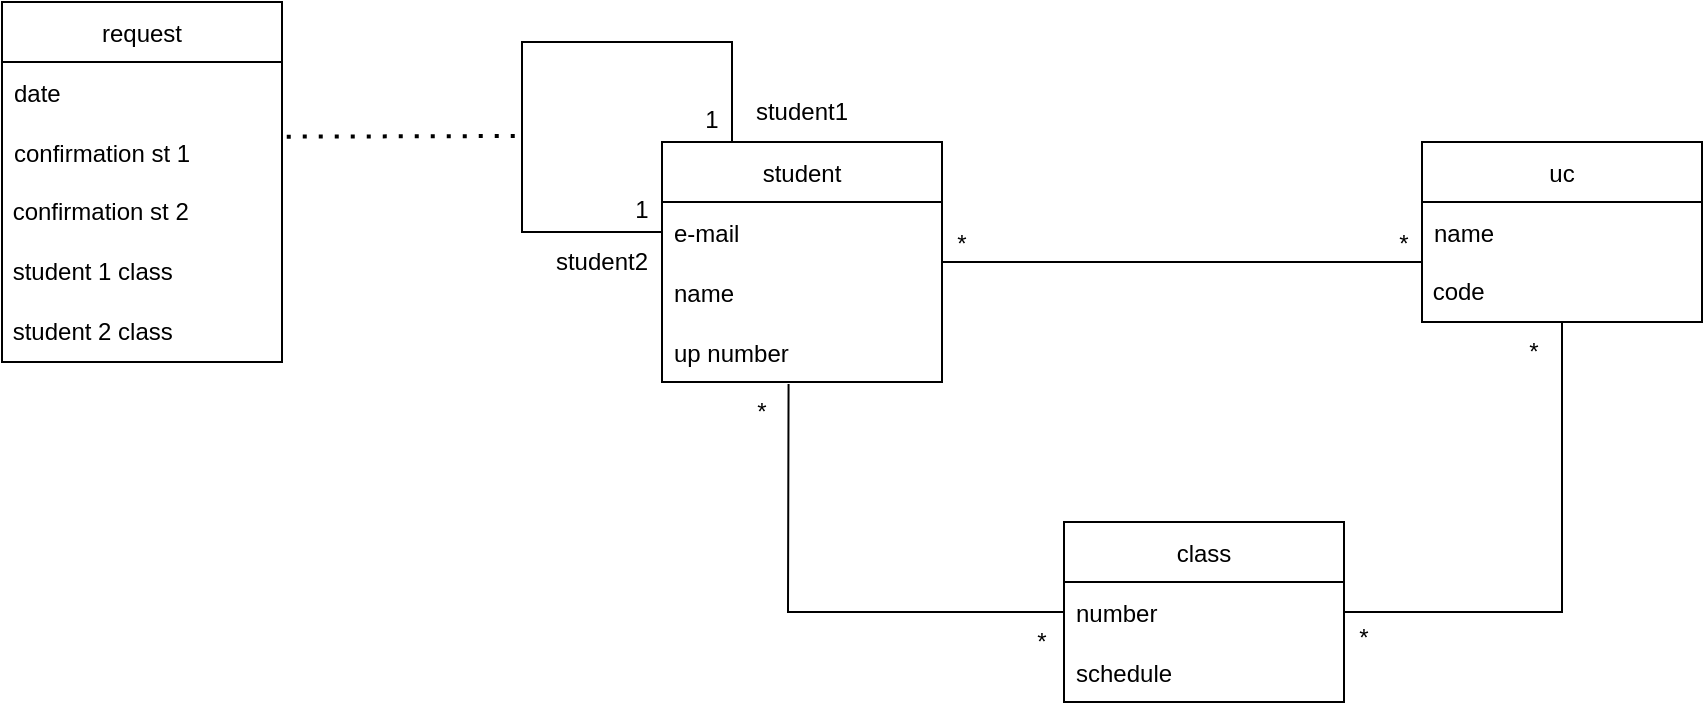 <mxfile version="17.4.0" type="device"><diagram id="LnBV7DrusfFd7TuiRltL" name="Page-1"><mxGraphModel dx="1609" dy="436" grid="1" gridSize="10" guides="1" tooltips="1" connect="1" arrows="1" fold="1" page="1" pageScale="1" pageWidth="827" pageHeight="1169" math="0" shadow="0"><root><mxCell id="0"/><mxCell id="1" parent="0"/><mxCell id="qzhHlvMJmA83oKqvOfNr-2" value="student" style="swimlane;fontStyle=0;childLayout=stackLayout;horizontal=1;startSize=30;horizontalStack=0;resizeParent=1;resizeParentMax=0;resizeLast=0;collapsible=1;marginBottom=0;" parent="1" vertex="1"><mxGeometry x="120" y="140" width="140" height="120" as="geometry"/></mxCell><mxCell id="qzhHlvMJmA83oKqvOfNr-3" value="e-mail" style="text;strokeColor=none;fillColor=none;align=left;verticalAlign=middle;spacingLeft=4;spacingRight=4;overflow=hidden;points=[[0,0.5],[1,0.5]];portConstraint=eastwest;rotatable=0;" parent="qzhHlvMJmA83oKqvOfNr-2" vertex="1"><mxGeometry y="30" width="140" height="30" as="geometry"/></mxCell><mxCell id="qzhHlvMJmA83oKqvOfNr-4" value="name" style="text;strokeColor=none;fillColor=none;align=left;verticalAlign=middle;spacingLeft=4;spacingRight=4;overflow=hidden;points=[[0,0.5],[1,0.5]];portConstraint=eastwest;rotatable=0;" parent="qzhHlvMJmA83oKqvOfNr-2" vertex="1"><mxGeometry y="60" width="140" height="30" as="geometry"/></mxCell><mxCell id="qzhHlvMJmA83oKqvOfNr-5" value="up number" style="text;strokeColor=none;fillColor=none;align=left;verticalAlign=middle;spacingLeft=4;spacingRight=4;overflow=hidden;points=[[0,0.5],[1,0.5]];portConstraint=eastwest;rotatable=0;" parent="qzhHlvMJmA83oKqvOfNr-2" vertex="1"><mxGeometry y="90" width="140" height="30" as="geometry"/></mxCell><mxCell id="WktMXL6wLHtf4yNUgooG-2" value="" style="endArrow=none;html=1;rounded=0;exitX=0.25;exitY=0;exitDx=0;exitDy=0;entryX=0;entryY=0.5;entryDx=0;entryDy=0;" edge="1" parent="qzhHlvMJmA83oKqvOfNr-2" source="qzhHlvMJmA83oKqvOfNr-2" target="qzhHlvMJmA83oKqvOfNr-3"><mxGeometry width="50" height="50" relative="1" as="geometry"><mxPoint x="30" y="-100" as="sourcePoint"/><mxPoint x="-50" y="130" as="targetPoint"/><Array as="points"><mxPoint x="35" y="-50"/><mxPoint x="-70" y="-50"/><mxPoint x="-70" y="45"/></Array></mxGeometry></mxCell><mxCell id="qzhHlvMJmA83oKqvOfNr-8" value="uc" style="swimlane;fontStyle=0;childLayout=stackLayout;horizontal=1;startSize=30;horizontalStack=0;resizeParent=1;resizeParentMax=0;resizeLast=0;collapsible=1;marginBottom=0;" parent="1" vertex="1"><mxGeometry x="500" y="140" width="140" height="90" as="geometry"/></mxCell><mxCell id="qzhHlvMJmA83oKqvOfNr-9" value="name" style="text;strokeColor=none;fillColor=none;align=left;verticalAlign=middle;spacingLeft=4;spacingRight=4;overflow=hidden;points=[[0,0.5],[1,0.5]];portConstraint=eastwest;rotatable=0;" parent="qzhHlvMJmA83oKqvOfNr-8" vertex="1"><mxGeometry y="30" width="140" height="30" as="geometry"/></mxCell><mxCell id="d6i3XQp05iuYrQ61VsRF-1" value="&amp;nbsp;code" style="text;html=1;strokeColor=none;fillColor=none;align=left;verticalAlign=middle;whiteSpace=wrap;rounded=0;" parent="qzhHlvMJmA83oKqvOfNr-8" vertex="1"><mxGeometry y="60" width="140" height="30" as="geometry"/></mxCell><mxCell id="qzhHlvMJmA83oKqvOfNr-12" value="class" style="swimlane;fontStyle=0;childLayout=stackLayout;horizontal=1;startSize=30;horizontalStack=0;resizeParent=1;resizeParentMax=0;resizeLast=0;collapsible=1;marginBottom=0;" parent="1" vertex="1"><mxGeometry x="321" y="330" width="140" height="90" as="geometry"/></mxCell><mxCell id="qzhHlvMJmA83oKqvOfNr-13" value="number" style="text;strokeColor=none;fillColor=none;align=left;verticalAlign=middle;spacingLeft=4;spacingRight=4;overflow=hidden;points=[[0,0.5],[1,0.5]];portConstraint=eastwest;rotatable=0;" parent="qzhHlvMJmA83oKqvOfNr-12" vertex="1"><mxGeometry y="30" width="140" height="30" as="geometry"/></mxCell><mxCell id="qzhHlvMJmA83oKqvOfNr-14" value="schedule" style="text;strokeColor=none;fillColor=none;align=left;verticalAlign=middle;spacingLeft=4;spacingRight=4;overflow=hidden;points=[[0,0.5],[1,0.5]];portConstraint=eastwest;rotatable=0;" parent="qzhHlvMJmA83oKqvOfNr-12" vertex="1"><mxGeometry y="60" width="140" height="30" as="geometry"/></mxCell><mxCell id="d6i3XQp05iuYrQ61VsRF-3" value="request" style="swimlane;fontStyle=0;childLayout=stackLayout;horizontal=1;startSize=30;horizontalStack=0;resizeParent=1;resizeParentMax=0;resizeLast=0;collapsible=1;marginBottom=0;" parent="1" vertex="1"><mxGeometry x="-210" y="70" width="140" height="180" as="geometry"/></mxCell><mxCell id="d6i3XQp05iuYrQ61VsRF-4" value="date" style="text;strokeColor=none;fillColor=none;align=left;verticalAlign=middle;spacingLeft=4;spacingRight=4;overflow=hidden;points=[[0,0.5],[1,0.5]];portConstraint=eastwest;rotatable=0;" parent="d6i3XQp05iuYrQ61VsRF-3" vertex="1"><mxGeometry y="30" width="140" height="30" as="geometry"/></mxCell><mxCell id="d6i3XQp05iuYrQ61VsRF-5" value="confirmation st 1" style="text;strokeColor=none;fillColor=none;align=left;verticalAlign=middle;spacingLeft=4;spacingRight=4;overflow=hidden;points=[[0,0.5],[1,0.5]];portConstraint=eastwest;rotatable=0;" parent="d6i3XQp05iuYrQ61VsRF-3" vertex="1"><mxGeometry y="60" width="140" height="30" as="geometry"/></mxCell><mxCell id="d6i3XQp05iuYrQ61VsRF-7" value="&amp;nbsp;confirmation st 2" style="text;html=1;strokeColor=none;fillColor=none;align=left;verticalAlign=middle;whiteSpace=wrap;rounded=0;" parent="d6i3XQp05iuYrQ61VsRF-3" vertex="1"><mxGeometry y="90" width="140" height="30" as="geometry"/></mxCell><mxCell id="fjhuCKasPQNPcdXWbje8-1" value="&amp;nbsp;student 1 class" style="text;html=1;strokeColor=none;fillColor=none;align=left;verticalAlign=middle;whiteSpace=wrap;rounded=0;" parent="d6i3XQp05iuYrQ61VsRF-3" vertex="1"><mxGeometry y="120" width="140" height="30" as="geometry"/></mxCell><mxCell id="fjhuCKasPQNPcdXWbje8-4" value="&amp;nbsp;student 2 class" style="text;html=1;strokeColor=none;fillColor=none;align=left;verticalAlign=middle;whiteSpace=wrap;rounded=0;" parent="d6i3XQp05iuYrQ61VsRF-3" vertex="1"><mxGeometry y="150" width="140" height="30" as="geometry"/></mxCell><mxCell id="yBKcyuSiZ2ONIa7wjXQ9-7" value="*" style="text;html=1;strokeColor=none;fillColor=none;align=center;verticalAlign=middle;whiteSpace=wrap;rounded=0;" parent="1" vertex="1"><mxGeometry x="240" y="176" width="60" height="30" as="geometry"/></mxCell><mxCell id="fjhuCKasPQNPcdXWbje8-3" value="*" style="text;html=1;strokeColor=none;fillColor=none;align=center;verticalAlign=middle;whiteSpace=wrap;rounded=0;" parent="1" vertex="1"><mxGeometry x="461" y="176" width="60" height="30" as="geometry"/></mxCell><mxCell id="fjhuCKasPQNPcdXWbje8-6" value="" style="endArrow=none;html=1;rounded=0;entryX=0.65;entryY=0.8;entryDx=0;entryDy=0;entryPerimeter=0;exitX=0.333;exitY=0.8;exitDx=0;exitDy=0;exitPerimeter=0;" parent="1" source="yBKcyuSiZ2ONIa7wjXQ9-7" target="fjhuCKasPQNPcdXWbje8-3" edge="1"><mxGeometry width="50" height="50" relative="1" as="geometry"><mxPoint x="330" y="230" as="sourcePoint"/><mxPoint x="380" y="180" as="targetPoint"/></mxGeometry></mxCell><mxCell id="WktMXL6wLHtf4yNUgooG-5" value="student1" style="text;html=1;strokeColor=none;fillColor=none;align=center;verticalAlign=middle;whiteSpace=wrap;rounded=0;" vertex="1" parent="1"><mxGeometry x="160" y="110" width="60" height="30" as="geometry"/></mxCell><mxCell id="WktMXL6wLHtf4yNUgooG-7" value="student2" style="text;html=1;strokeColor=none;fillColor=none;align=center;verticalAlign=middle;whiteSpace=wrap;rounded=0;" vertex="1" parent="1"><mxGeometry x="60" y="185" width="60" height="30" as="geometry"/></mxCell><mxCell id="WktMXL6wLHtf4yNUgooG-8" value="" style="endArrow=none;html=1;rounded=0;entryX=0.452;entryY=1.033;entryDx=0;entryDy=0;entryPerimeter=0;exitX=0;exitY=0.5;exitDx=0;exitDy=0;" edge="1" parent="1" source="qzhHlvMJmA83oKqvOfNr-13" target="qzhHlvMJmA83oKqvOfNr-5"><mxGeometry width="50" height="50" relative="1" as="geometry"><mxPoint x="183" y="380" as="sourcePoint"/><mxPoint x="260" y="370" as="targetPoint"/><Array as="points"><mxPoint x="183" y="375"/></Array></mxGeometry></mxCell><mxCell id="WktMXL6wLHtf4yNUgooG-9" value="" style="endArrow=none;html=1;rounded=0;exitX=1;exitY=0.5;exitDx=0;exitDy=0;entryX=0.5;entryY=1;entryDx=0;entryDy=0;" edge="1" parent="1" source="qzhHlvMJmA83oKqvOfNr-13" target="d6i3XQp05iuYrQ61VsRF-1"><mxGeometry width="50" height="50" relative="1" as="geometry"><mxPoint x="610" y="350" as="sourcePoint"/><mxPoint x="660" y="300" as="targetPoint"/><Array as="points"><mxPoint x="570" y="375"/></Array></mxGeometry></mxCell><mxCell id="WktMXL6wLHtf4yNUgooG-12" value="" style="endArrow=none;dashed=1;html=1;dashPattern=1 3;strokeWidth=2;rounded=0;exitX=1.017;exitY=0.244;exitDx=0;exitDy=0;exitPerimeter=0;" edge="1" parent="1" source="d6i3XQp05iuYrQ61VsRF-5"><mxGeometry width="50" height="50" relative="1" as="geometry"><mxPoint x="-10" y="180" as="sourcePoint"/><mxPoint x="50" y="137" as="targetPoint"/></mxGeometry></mxCell><mxCell id="WktMXL6wLHtf4yNUgooG-13" value="1" style="text;html=1;strokeColor=none;fillColor=none;align=center;verticalAlign=middle;whiteSpace=wrap;rounded=0;" vertex="1" parent="1"><mxGeometry x="80" y="159" width="60" height="30" as="geometry"/></mxCell><mxCell id="WktMXL6wLHtf4yNUgooG-14" value="1" style="text;html=1;strokeColor=none;fillColor=none;align=center;verticalAlign=middle;whiteSpace=wrap;rounded=0;" vertex="1" parent="1"><mxGeometry x="115" y="114" width="60" height="30" as="geometry"/></mxCell><mxCell id="WktMXL6wLHtf4yNUgooG-16" value="*" style="text;html=1;strokeColor=none;fillColor=none;align=center;verticalAlign=middle;whiteSpace=wrap;rounded=0;" vertex="1" parent="1"><mxGeometry x="140" y="260" width="60" height="30" as="geometry"/></mxCell><mxCell id="WktMXL6wLHtf4yNUgooG-17" value="*" style="text;html=1;strokeColor=none;fillColor=none;align=center;verticalAlign=middle;whiteSpace=wrap;rounded=0;" vertex="1" parent="1"><mxGeometry x="280" y="375" width="60" height="30" as="geometry"/></mxCell><mxCell id="WktMXL6wLHtf4yNUgooG-18" value="*" style="text;html=1;strokeColor=none;fillColor=none;align=center;verticalAlign=middle;whiteSpace=wrap;rounded=0;" vertex="1" parent="1"><mxGeometry x="526" y="230" width="60" height="30" as="geometry"/></mxCell><mxCell id="WktMXL6wLHtf4yNUgooG-19" value="*" style="text;html=1;strokeColor=none;fillColor=none;align=center;verticalAlign=middle;whiteSpace=wrap;rounded=0;" vertex="1" parent="1"><mxGeometry x="441" y="373" width="60" height="30" as="geometry"/></mxCell></root></mxGraphModel></diagram></mxfile>